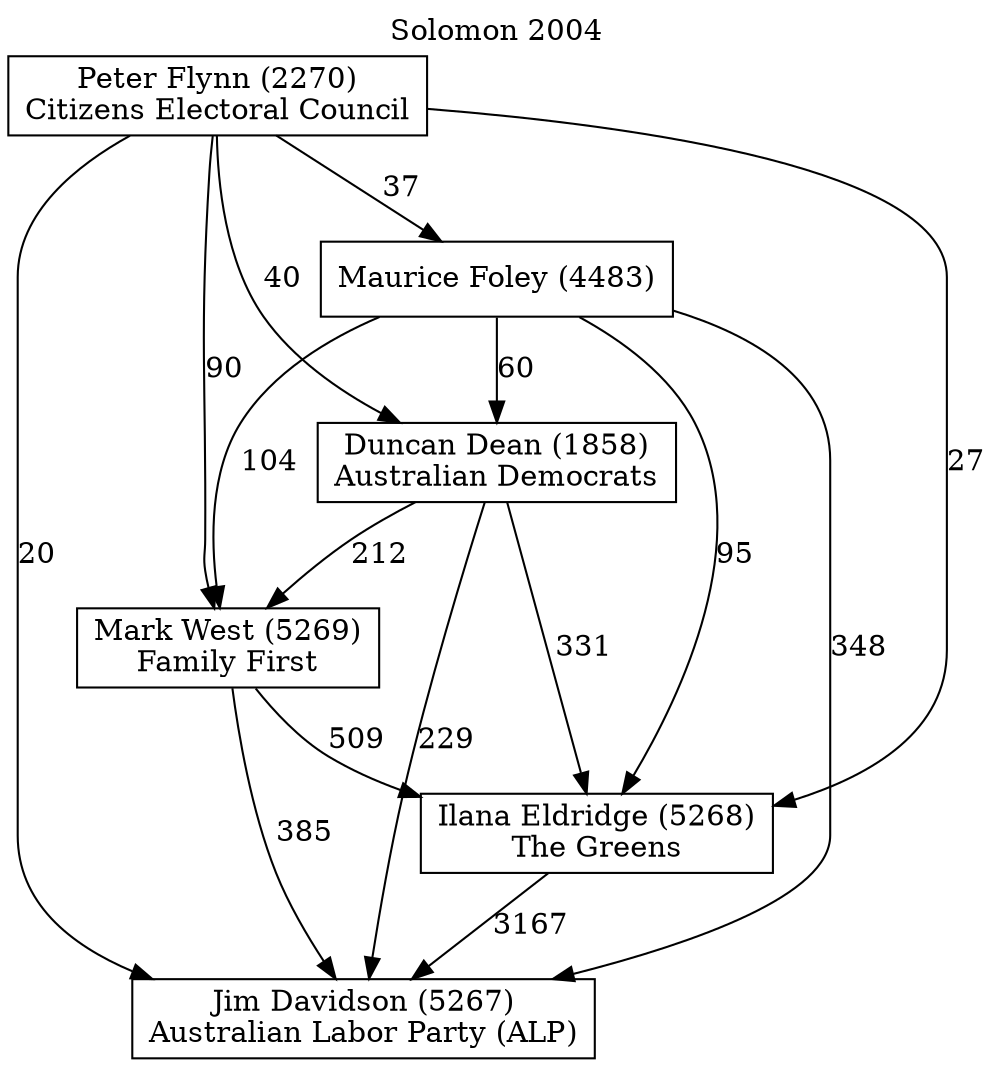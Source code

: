 // House preference flow
digraph "Jim Davidson (5267)_Solomon_2004" {
	graph [label="Solomon 2004" labelloc=t mclimit=10]
	node [shape=box]
	"Jim Davidson (5267)" [label="Jim Davidson (5267)
Australian Labor Party (ALP)"]
	"Ilana Eldridge (5268)" [label="Ilana Eldridge (5268)
The Greens"]
	"Mark West (5269)" [label="Mark West (5269)
Family First"]
	"Duncan Dean (1858)" [label="Duncan Dean (1858)
Australian Democrats"]
	"Maurice Foley (4483)" [label="Maurice Foley (4483)
"]
	"Peter Flynn (2270)" [label="Peter Flynn (2270)
Citizens Electoral Council"]
	"Ilana Eldridge (5268)" -> "Jim Davidson (5267)" [label=3167]
	"Mark West (5269)" -> "Ilana Eldridge (5268)" [label=509]
	"Duncan Dean (1858)" -> "Mark West (5269)" [label=212]
	"Maurice Foley (4483)" -> "Duncan Dean (1858)" [label=60]
	"Peter Flynn (2270)" -> "Maurice Foley (4483)" [label=37]
	"Mark West (5269)" -> "Jim Davidson (5267)" [label=385]
	"Duncan Dean (1858)" -> "Jim Davidson (5267)" [label=229]
	"Maurice Foley (4483)" -> "Jim Davidson (5267)" [label=348]
	"Peter Flynn (2270)" -> "Jim Davidson (5267)" [label=20]
	"Peter Flynn (2270)" -> "Duncan Dean (1858)" [label=40]
	"Maurice Foley (4483)" -> "Mark West (5269)" [label=104]
	"Peter Flynn (2270)" -> "Mark West (5269)" [label=90]
	"Duncan Dean (1858)" -> "Ilana Eldridge (5268)" [label=331]
	"Maurice Foley (4483)" -> "Ilana Eldridge (5268)" [label=95]
	"Peter Flynn (2270)" -> "Ilana Eldridge (5268)" [label=27]
}
